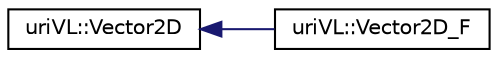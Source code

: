 digraph "Graphical Class Hierarchy"
{
  edge [fontname="Helvetica",fontsize="10",labelfontname="Helvetica",labelfontsize="10"];
  node [fontname="Helvetica",fontsize="10",shape=record];
  rankdir="LR";
  Node1 [label="uriVL::Vector2D",height=0.2,width=0.4,color="black", fillcolor="white", style="filled",URL="$classuriVL_1_1Vector2D.html",tooltip="Implements the Vector2D class. "];
  Node1 -> Node2 [dir="back",color="midnightblue",fontsize="10",style="solid",fontname="Helvetica"];
  Node2 [label="uriVL::Vector2D_F",height=0.2,width=0.4,color="black", fillcolor="white", style="filled",URL="$classuriVL_1_1Vector2D__F.html",tooltip="Implements the Vector2D_F class. "];
}
